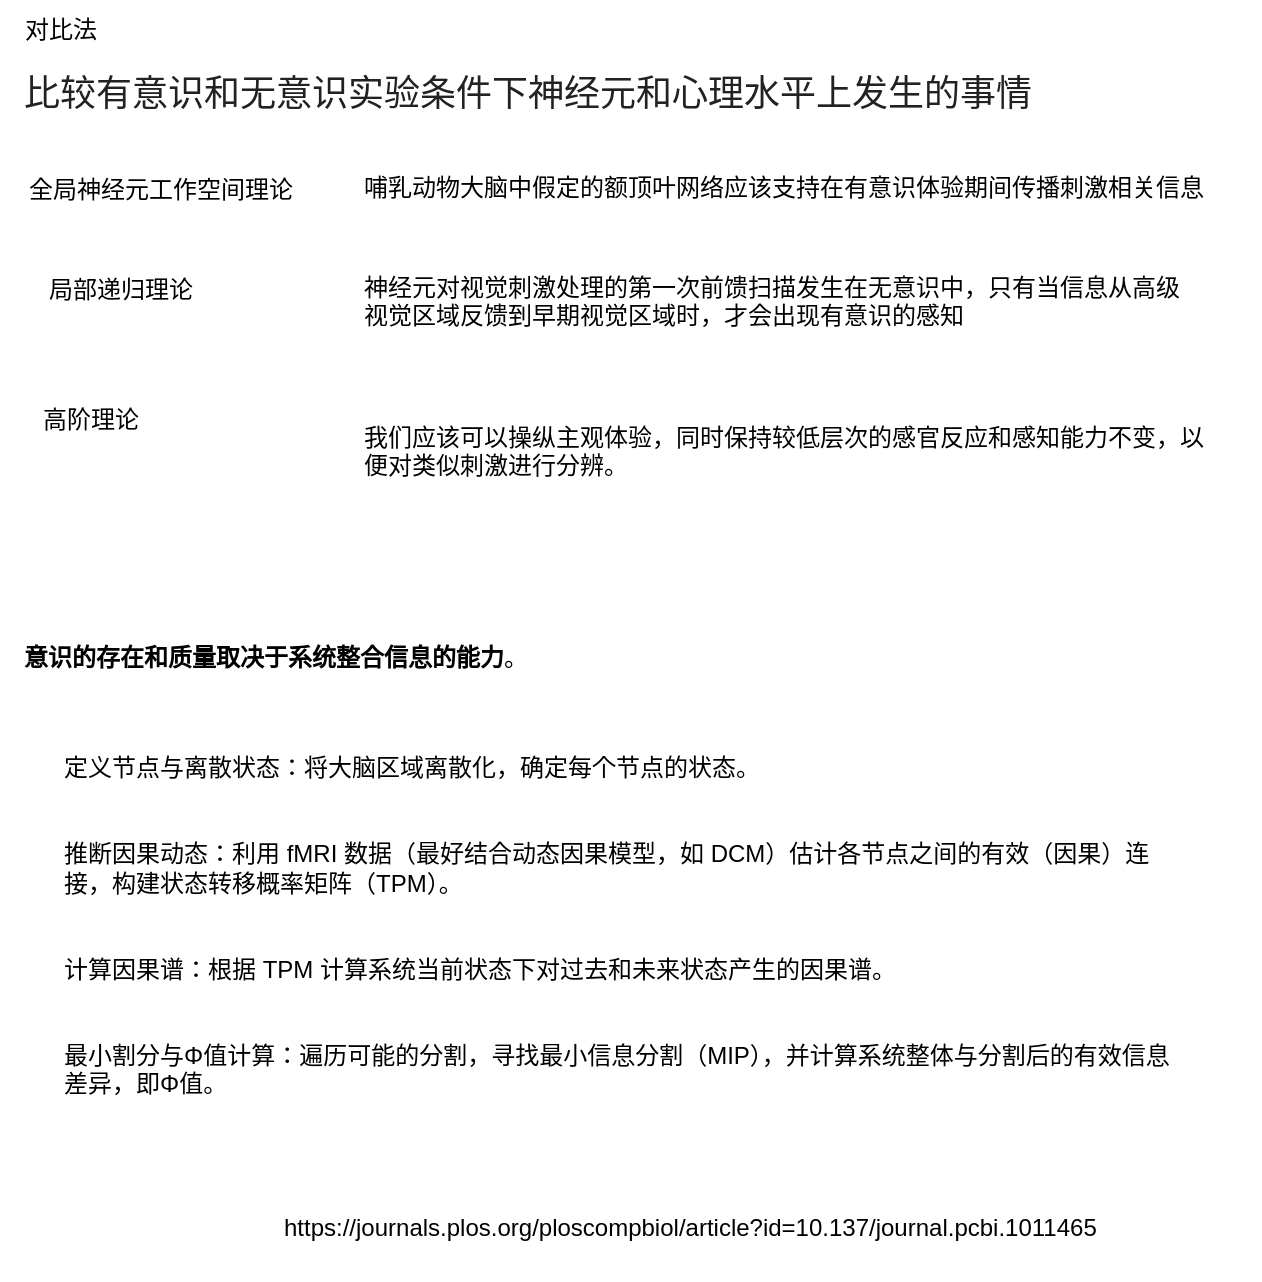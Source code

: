 <mxfile version="26.2.13">
  <diagram name="Page-1" id="iwGDfZbPwfsLXHP-5m7f">
    <mxGraphModel dx="641" dy="858" grid="1" gridSize="10" guides="1" tooltips="1" connect="1" arrows="1" fold="1" page="1" pageScale="1" pageWidth="669" pageHeight="709" math="0" shadow="0">
      <root>
        <mxCell id="0" />
        <mxCell id="1" parent="0" />
        <mxCell id="mkePxA8O3_albDB4eFhl-1" value="对比法" style="text;html=1;align=center;verticalAlign=middle;resizable=0;points=[];autosize=1;strokeColor=none;fillColor=none;" vertex="1" parent="1">
          <mxGeometry x="20" y="40" width="60" height="30" as="geometry" />
        </mxCell>
        <mxCell id="mkePxA8O3_albDB4eFhl-2" value="&lt;span style=&quot;color: rgb(34, 34, 34); font-family: Harding, Palatino, serif; font-size: 18px; font-style: normal; font-variant-ligatures: normal; font-variant-caps: normal; font-weight: 400; letter-spacing: normal; orphans: 2; text-align: start; text-indent: 0px; text-transform: none; widows: 2; word-spacing: 0px; -webkit-text-stroke-width: 0px; white-space: normal; background-color: rgb(255, 255, 255); text-decoration-thickness: initial; text-decoration-style: initial; text-decoration-color: initial; display: inline !important; float: none;&quot;&gt;比较有意识和无意识实验条件下神经元和心理水平上发生的事情&lt;/span&gt;" style="text;whiteSpace=wrap;html=1;" vertex="1" parent="1">
          <mxGeometry x="30" y="70" width="560" height="50" as="geometry" />
        </mxCell>
        <mxCell id="mkePxA8O3_albDB4eFhl-4" value="全局神经元工作空间理论" style="text;html=1;align=center;verticalAlign=middle;resizable=0;points=[];autosize=1;strokeColor=none;fillColor=none;" vertex="1" parent="1">
          <mxGeometry x="20" y="120" width="160" height="30" as="geometry" />
        </mxCell>
        <mxCell id="mkePxA8O3_albDB4eFhl-5" value="高阶理论" style="text;html=1;align=center;verticalAlign=middle;resizable=0;points=[];autosize=1;strokeColor=none;fillColor=none;" vertex="1" parent="1">
          <mxGeometry x="30" y="235" width="70" height="30" as="geometry" />
        </mxCell>
        <mxCell id="mkePxA8O3_albDB4eFhl-6" value="局部递归理论" style="text;html=1;align=center;verticalAlign=middle;resizable=0;points=[];autosize=1;strokeColor=none;fillColor=none;" vertex="1" parent="1">
          <mxGeometry x="30" y="170" width="100" height="30" as="geometry" />
        </mxCell>
        <mxCell id="mkePxA8O3_albDB4eFhl-8" value="哺乳动物大脑中假定的额顶叶网络应该支持在有意识体验期间传播刺激相关信息" style="text;whiteSpace=wrap;" vertex="1" parent="1">
          <mxGeometry x="200" y="120" width="450" height="40" as="geometry" />
        </mxCell>
        <mxCell id="mkePxA8O3_albDB4eFhl-9" value="神经元对视觉刺激处理的第一次前馈扫描发生在无意识中，只有当信息从高级视觉区域反馈到早期视觉区域时，才会出现有意识的感知" style="text;whiteSpace=wrap;" vertex="1" parent="1">
          <mxGeometry x="200" y="170" width="420" height="50" as="geometry" />
        </mxCell>
        <mxCell id="mkePxA8O3_albDB4eFhl-10" value="我们应该可以操纵主观体验，同时保持较低层次的感官反应和感知能力不变，以便对类似刺激进行分辨。" style="text;whiteSpace=wrap;" vertex="1" parent="1">
          <mxGeometry x="200" y="245" width="430" height="50" as="geometry" />
        </mxCell>
        <mxCell id="mkePxA8O3_albDB4eFhl-11" value="&lt;strong&gt;意识的存在和质量取决于系统整合信息的能力&lt;/strong&gt;。" style="text;whiteSpace=wrap;html=1;" vertex="1" parent="1">
          <mxGeometry x="30" y="355" width="290" height="40" as="geometry" />
        </mxCell>
        <mxCell id="mkePxA8O3_albDB4eFhl-13" value="定义节点与离散状态：将大脑区域离散化，确定每个节点的状态。&#xa;&#xa;&#xa;推断因果动态：利用 fMRI 数据（最好结合动态因果模型，如 DCM）估计各节点之间的有效（因果）连接，构建状态转移概率矩阵（TPM）。&#xa;&#xa;&#xa;计算因果谱：根据 TPM 计算系统当前状态下对过去和未来状态产生的因果谱。&#xa;&#xa;&#xa;最小割分与Φ值计算：遍历可能的分割，寻找最小信息分割（MIP），并计算系统整体与分割后的有效信息差异，即Φ值。" style="text;whiteSpace=wrap;" vertex="1" parent="1">
          <mxGeometry x="50" y="410" width="560" height="200" as="geometry" />
        </mxCell>
        <UserObject label="https://journals.plos.org/ploscompbiol/article?id=10.137/journal.pcbi.1011465" link="https://journals.plos.org/ploscompbiol/article?id=10.137/journal.pcbi.1011465" id="mkePxA8O3_albDB4eFhl-14">
          <mxCell style="text;whiteSpace=wrap;html=1;" vertex="1" parent="1">
            <mxGeometry x="160" y="640" width="450" height="40" as="geometry" />
          </mxCell>
        </UserObject>
      </root>
    </mxGraphModel>
  </diagram>
</mxfile>
